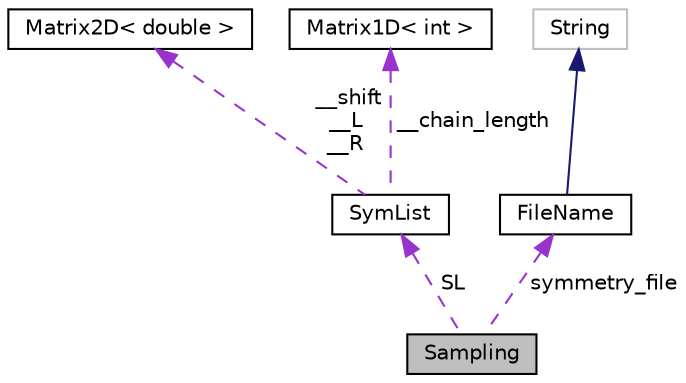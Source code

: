 digraph "Sampling"
{
  edge [fontname="Helvetica",fontsize="10",labelfontname="Helvetica",labelfontsize="10"];
  node [fontname="Helvetica",fontsize="10",shape=record];
  Node1 [label="Sampling",height=0.2,width=0.4,color="black", fillcolor="grey75", style="filled", fontcolor="black"];
  Node2 -> Node1 [dir="back",color="darkorchid3",fontsize="10",style="dashed",label=" SL" ,fontname="Helvetica"];
  Node2 [label="SymList",height=0.2,width=0.4,color="black", fillcolor="white", style="filled",URL="$classSymList.html"];
  Node3 -> Node2 [dir="back",color="darkorchid3",fontsize="10",style="dashed",label=" __shift\n__L\n__R" ,fontname="Helvetica"];
  Node3 [label="Matrix2D\< double \>",height=0.2,width=0.4,color="black", fillcolor="white", style="filled",URL="$classMatrix2D.html"];
  Node4 -> Node2 [dir="back",color="darkorchid3",fontsize="10",style="dashed",label=" __chain_length" ,fontname="Helvetica"];
  Node4 [label="Matrix1D\< int \>",height=0.2,width=0.4,color="black", fillcolor="white", style="filled",URL="$classMatrix1D.html"];
  Node5 -> Node1 [dir="back",color="darkorchid3",fontsize="10",style="dashed",label=" symmetry_file" ,fontname="Helvetica"];
  Node5 [label="FileName",height=0.2,width=0.4,color="black", fillcolor="white", style="filled",URL="$classFileName.html"];
  Node6 -> Node5 [dir="back",color="midnightblue",fontsize="10",style="solid",fontname="Helvetica"];
  Node6 [label="String",height=0.2,width=0.4,color="grey75", fillcolor="white", style="filled"];
}

